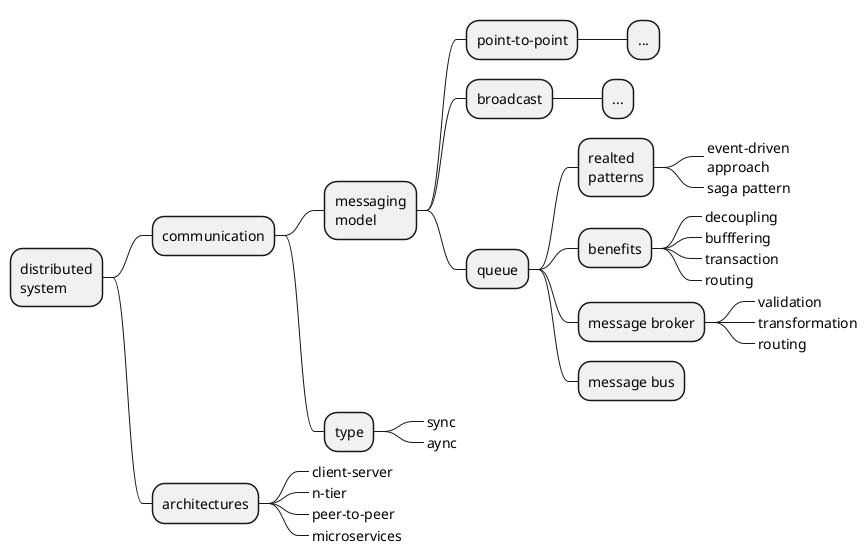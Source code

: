 @startmindmap

+ distributed\nsystem
++ communication

+++ messaging\nmodel

++++ point-to-point
+++++ ...

++++ broadcast
+++++ ...

++++ queue
+++++ realted\npatterns
++++++_ event-driven\napproach
++++++_ saga pattern

+++++ benefits
++++++_ decoupling
++++++_ bufffering
++++++_ transaction
++++++_ routing




+++++ message broker
++++++_ validation
++++++_ transformation
++++++_ routing

+++++ message bus

+++ type
++++_ sync
++++_ aync

++ architectures
+++_ client–server
+++_ n-tier
+++_ peer-to-peer
+++_ microservices

@endmindmap
